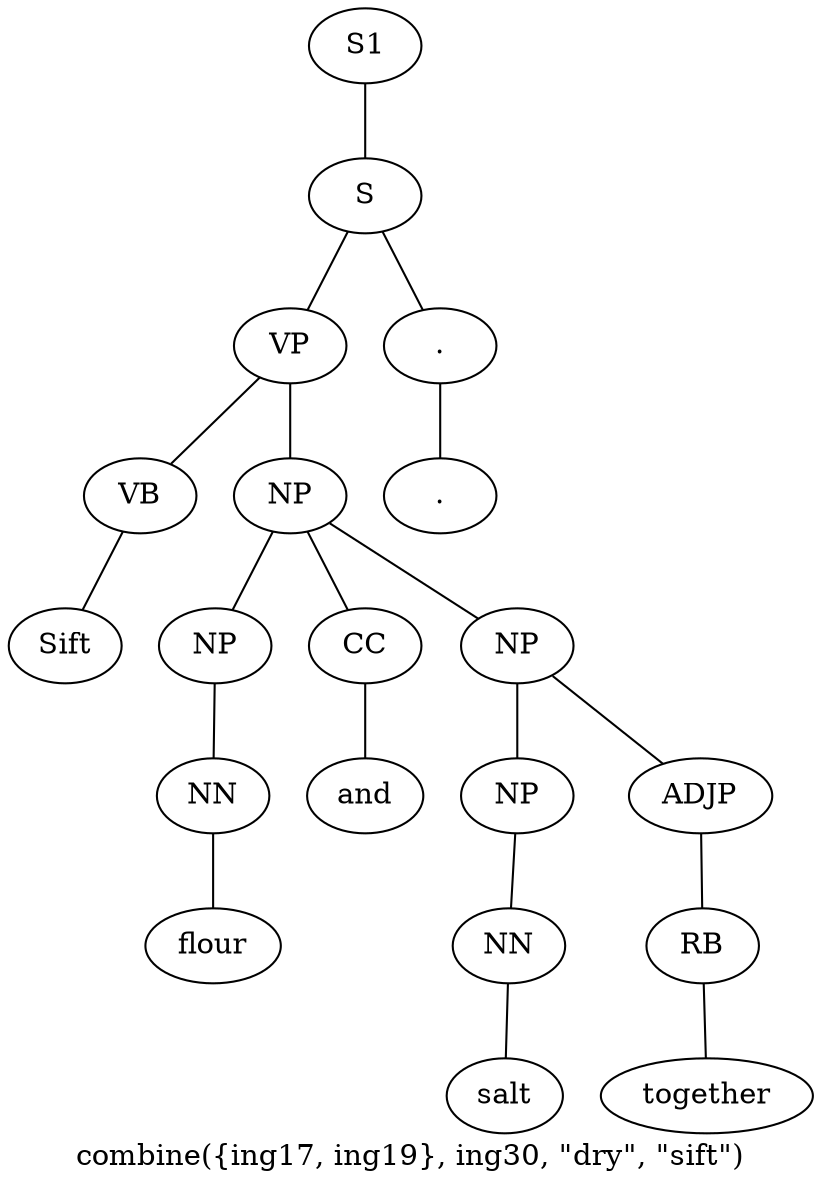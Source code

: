 graph SyntaxGraph {
	label = "combine({ing17, ing19}, ing30, \"dry\", \"sift\")";
	Node0 [label="S1"];
	Node1 [label="S"];
	Node2 [label="VP"];
	Node3 [label="VB"];
	Node4 [label="Sift"];
	Node5 [label="NP"];
	Node6 [label="NP"];
	Node7 [label="NN"];
	Node8 [label="flour"];
	Node9 [label="CC"];
	Node10 [label="and"];
	Node11 [label="NP"];
	Node12 [label="NP"];
	Node13 [label="NN"];
	Node14 [label="salt"];
	Node15 [label="ADJP"];
	Node16 [label="RB"];
	Node17 [label="together"];
	Node18 [label="."];
	Node19 [label="."];

	Node0 -- Node1;
	Node1 -- Node2;
	Node1 -- Node18;
	Node2 -- Node3;
	Node2 -- Node5;
	Node3 -- Node4;
	Node5 -- Node6;
	Node5 -- Node9;
	Node5 -- Node11;
	Node6 -- Node7;
	Node7 -- Node8;
	Node9 -- Node10;
	Node11 -- Node12;
	Node11 -- Node15;
	Node12 -- Node13;
	Node13 -- Node14;
	Node15 -- Node16;
	Node16 -- Node17;
	Node18 -- Node19;
}